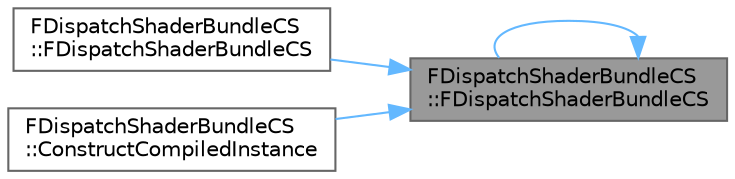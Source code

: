digraph "FDispatchShaderBundleCS::FDispatchShaderBundleCS"
{
 // INTERACTIVE_SVG=YES
 // LATEX_PDF_SIZE
  bgcolor="transparent";
  edge [fontname=Helvetica,fontsize=10,labelfontname=Helvetica,labelfontsize=10];
  node [fontname=Helvetica,fontsize=10,shape=box,height=0.2,width=0.4];
  rankdir="RL";
  Node1 [id="Node000001",label="FDispatchShaderBundleCS\l::FDispatchShaderBundleCS",height=0.2,width=0.4,color="gray40", fillcolor="grey60", style="filled", fontcolor="black",tooltip=" "];
  Node1 -> Node1 [id="edge1_Node000001_Node000001",dir="back",color="steelblue1",style="solid",tooltip=" "];
  Node1 -> Node2 [id="edge2_Node000001_Node000002",dir="back",color="steelblue1",style="solid",tooltip=" "];
  Node2 [id="Node000002",label="FDispatchShaderBundleCS\l::FDispatchShaderBundleCS",height=0.2,width=0.4,color="grey40", fillcolor="white", style="filled",URL="$dd/d49/classFDispatchShaderBundleCS.html#a588950e8ecb00b7a48a53c68b9fc7555",tooltip=" "];
  Node1 -> Node3 [id="edge3_Node000001_Node000003",dir="back",color="steelblue1",style="solid",tooltip=" "];
  Node3 [id="Node000003",label="FDispatchShaderBundleCS\l::ConstructCompiledInstance",height=0.2,width=0.4,color="grey40", fillcolor="white", style="filled",URL="$dd/d49/classFDispatchShaderBundleCS.html#a815acfe4de0bd31225464d5563e94b62",tooltip=" "];
}
